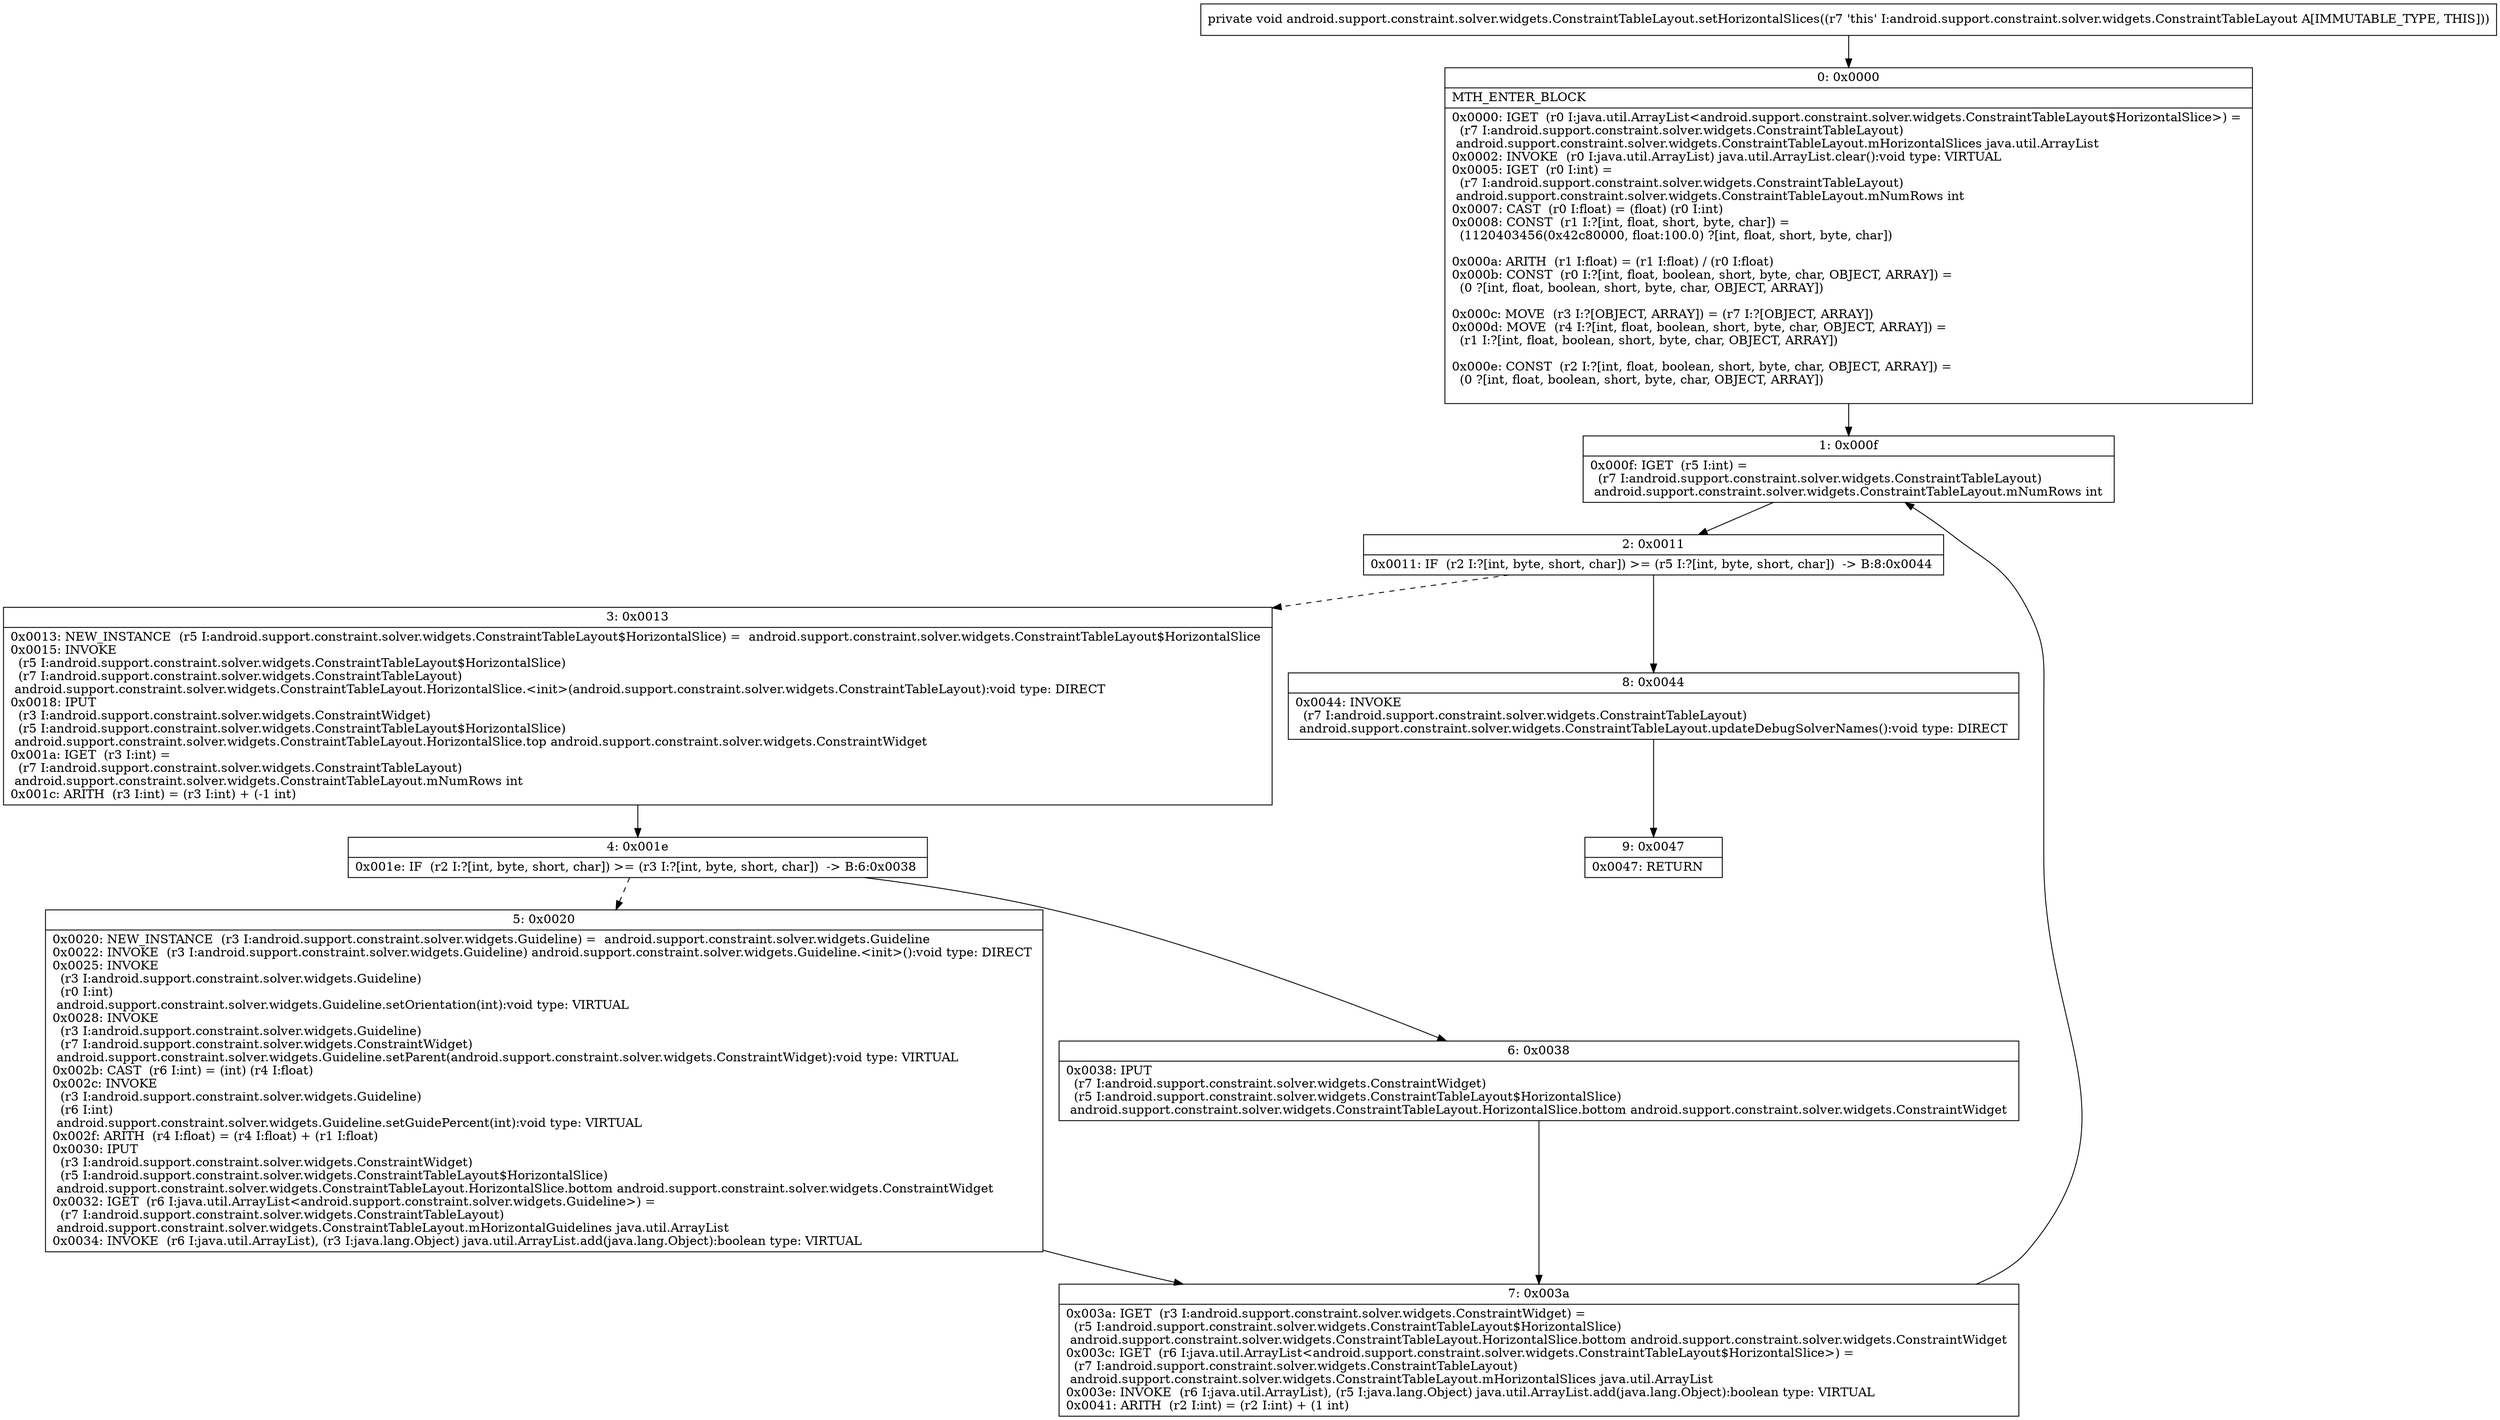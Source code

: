 digraph "CFG forandroid.support.constraint.solver.widgets.ConstraintTableLayout.setHorizontalSlices()V" {
Node_0 [shape=record,label="{0\:\ 0x0000|MTH_ENTER_BLOCK\l|0x0000: IGET  (r0 I:java.util.ArrayList\<android.support.constraint.solver.widgets.ConstraintTableLayout$HorizontalSlice\>) = \l  (r7 I:android.support.constraint.solver.widgets.ConstraintTableLayout)\l android.support.constraint.solver.widgets.ConstraintTableLayout.mHorizontalSlices java.util.ArrayList \l0x0002: INVOKE  (r0 I:java.util.ArrayList) java.util.ArrayList.clear():void type: VIRTUAL \l0x0005: IGET  (r0 I:int) = \l  (r7 I:android.support.constraint.solver.widgets.ConstraintTableLayout)\l android.support.constraint.solver.widgets.ConstraintTableLayout.mNumRows int \l0x0007: CAST  (r0 I:float) = (float) (r0 I:int) \l0x0008: CONST  (r1 I:?[int, float, short, byte, char]) = \l  (1120403456(0x42c80000, float:100.0) ?[int, float, short, byte, char])\l \l0x000a: ARITH  (r1 I:float) = (r1 I:float) \/ (r0 I:float) \l0x000b: CONST  (r0 I:?[int, float, boolean, short, byte, char, OBJECT, ARRAY]) = \l  (0 ?[int, float, boolean, short, byte, char, OBJECT, ARRAY])\l \l0x000c: MOVE  (r3 I:?[OBJECT, ARRAY]) = (r7 I:?[OBJECT, ARRAY]) \l0x000d: MOVE  (r4 I:?[int, float, boolean, short, byte, char, OBJECT, ARRAY]) = \l  (r1 I:?[int, float, boolean, short, byte, char, OBJECT, ARRAY])\l \l0x000e: CONST  (r2 I:?[int, float, boolean, short, byte, char, OBJECT, ARRAY]) = \l  (0 ?[int, float, boolean, short, byte, char, OBJECT, ARRAY])\l \l}"];
Node_1 [shape=record,label="{1\:\ 0x000f|0x000f: IGET  (r5 I:int) = \l  (r7 I:android.support.constraint.solver.widgets.ConstraintTableLayout)\l android.support.constraint.solver.widgets.ConstraintTableLayout.mNumRows int \l}"];
Node_2 [shape=record,label="{2\:\ 0x0011|0x0011: IF  (r2 I:?[int, byte, short, char]) \>= (r5 I:?[int, byte, short, char])  \-\> B:8:0x0044 \l}"];
Node_3 [shape=record,label="{3\:\ 0x0013|0x0013: NEW_INSTANCE  (r5 I:android.support.constraint.solver.widgets.ConstraintTableLayout$HorizontalSlice) =  android.support.constraint.solver.widgets.ConstraintTableLayout$HorizontalSlice \l0x0015: INVOKE  \l  (r5 I:android.support.constraint.solver.widgets.ConstraintTableLayout$HorizontalSlice)\l  (r7 I:android.support.constraint.solver.widgets.ConstraintTableLayout)\l android.support.constraint.solver.widgets.ConstraintTableLayout.HorizontalSlice.\<init\>(android.support.constraint.solver.widgets.ConstraintTableLayout):void type: DIRECT \l0x0018: IPUT  \l  (r3 I:android.support.constraint.solver.widgets.ConstraintWidget)\l  (r5 I:android.support.constraint.solver.widgets.ConstraintTableLayout$HorizontalSlice)\l android.support.constraint.solver.widgets.ConstraintTableLayout.HorizontalSlice.top android.support.constraint.solver.widgets.ConstraintWidget \l0x001a: IGET  (r3 I:int) = \l  (r7 I:android.support.constraint.solver.widgets.ConstraintTableLayout)\l android.support.constraint.solver.widgets.ConstraintTableLayout.mNumRows int \l0x001c: ARITH  (r3 I:int) = (r3 I:int) + (\-1 int) \l}"];
Node_4 [shape=record,label="{4\:\ 0x001e|0x001e: IF  (r2 I:?[int, byte, short, char]) \>= (r3 I:?[int, byte, short, char])  \-\> B:6:0x0038 \l}"];
Node_5 [shape=record,label="{5\:\ 0x0020|0x0020: NEW_INSTANCE  (r3 I:android.support.constraint.solver.widgets.Guideline) =  android.support.constraint.solver.widgets.Guideline \l0x0022: INVOKE  (r3 I:android.support.constraint.solver.widgets.Guideline) android.support.constraint.solver.widgets.Guideline.\<init\>():void type: DIRECT \l0x0025: INVOKE  \l  (r3 I:android.support.constraint.solver.widgets.Guideline)\l  (r0 I:int)\l android.support.constraint.solver.widgets.Guideline.setOrientation(int):void type: VIRTUAL \l0x0028: INVOKE  \l  (r3 I:android.support.constraint.solver.widgets.Guideline)\l  (r7 I:android.support.constraint.solver.widgets.ConstraintWidget)\l android.support.constraint.solver.widgets.Guideline.setParent(android.support.constraint.solver.widgets.ConstraintWidget):void type: VIRTUAL \l0x002b: CAST  (r6 I:int) = (int) (r4 I:float) \l0x002c: INVOKE  \l  (r3 I:android.support.constraint.solver.widgets.Guideline)\l  (r6 I:int)\l android.support.constraint.solver.widgets.Guideline.setGuidePercent(int):void type: VIRTUAL \l0x002f: ARITH  (r4 I:float) = (r4 I:float) + (r1 I:float) \l0x0030: IPUT  \l  (r3 I:android.support.constraint.solver.widgets.ConstraintWidget)\l  (r5 I:android.support.constraint.solver.widgets.ConstraintTableLayout$HorizontalSlice)\l android.support.constraint.solver.widgets.ConstraintTableLayout.HorizontalSlice.bottom android.support.constraint.solver.widgets.ConstraintWidget \l0x0032: IGET  (r6 I:java.util.ArrayList\<android.support.constraint.solver.widgets.Guideline\>) = \l  (r7 I:android.support.constraint.solver.widgets.ConstraintTableLayout)\l android.support.constraint.solver.widgets.ConstraintTableLayout.mHorizontalGuidelines java.util.ArrayList \l0x0034: INVOKE  (r6 I:java.util.ArrayList), (r3 I:java.lang.Object) java.util.ArrayList.add(java.lang.Object):boolean type: VIRTUAL \l}"];
Node_6 [shape=record,label="{6\:\ 0x0038|0x0038: IPUT  \l  (r7 I:android.support.constraint.solver.widgets.ConstraintWidget)\l  (r5 I:android.support.constraint.solver.widgets.ConstraintTableLayout$HorizontalSlice)\l android.support.constraint.solver.widgets.ConstraintTableLayout.HorizontalSlice.bottom android.support.constraint.solver.widgets.ConstraintWidget \l}"];
Node_7 [shape=record,label="{7\:\ 0x003a|0x003a: IGET  (r3 I:android.support.constraint.solver.widgets.ConstraintWidget) = \l  (r5 I:android.support.constraint.solver.widgets.ConstraintTableLayout$HorizontalSlice)\l android.support.constraint.solver.widgets.ConstraintTableLayout.HorizontalSlice.bottom android.support.constraint.solver.widgets.ConstraintWidget \l0x003c: IGET  (r6 I:java.util.ArrayList\<android.support.constraint.solver.widgets.ConstraintTableLayout$HorizontalSlice\>) = \l  (r7 I:android.support.constraint.solver.widgets.ConstraintTableLayout)\l android.support.constraint.solver.widgets.ConstraintTableLayout.mHorizontalSlices java.util.ArrayList \l0x003e: INVOKE  (r6 I:java.util.ArrayList), (r5 I:java.lang.Object) java.util.ArrayList.add(java.lang.Object):boolean type: VIRTUAL \l0x0041: ARITH  (r2 I:int) = (r2 I:int) + (1 int) \l}"];
Node_8 [shape=record,label="{8\:\ 0x0044|0x0044: INVOKE  \l  (r7 I:android.support.constraint.solver.widgets.ConstraintTableLayout)\l android.support.constraint.solver.widgets.ConstraintTableLayout.updateDebugSolverNames():void type: DIRECT \l}"];
Node_9 [shape=record,label="{9\:\ 0x0047|0x0047: RETURN   \l}"];
MethodNode[shape=record,label="{private void android.support.constraint.solver.widgets.ConstraintTableLayout.setHorizontalSlices((r7 'this' I:android.support.constraint.solver.widgets.ConstraintTableLayout A[IMMUTABLE_TYPE, THIS])) }"];
MethodNode -> Node_0;
Node_0 -> Node_1;
Node_1 -> Node_2;
Node_2 -> Node_3[style=dashed];
Node_2 -> Node_8;
Node_3 -> Node_4;
Node_4 -> Node_5[style=dashed];
Node_4 -> Node_6;
Node_5 -> Node_7;
Node_6 -> Node_7;
Node_7 -> Node_1;
Node_8 -> Node_9;
}

